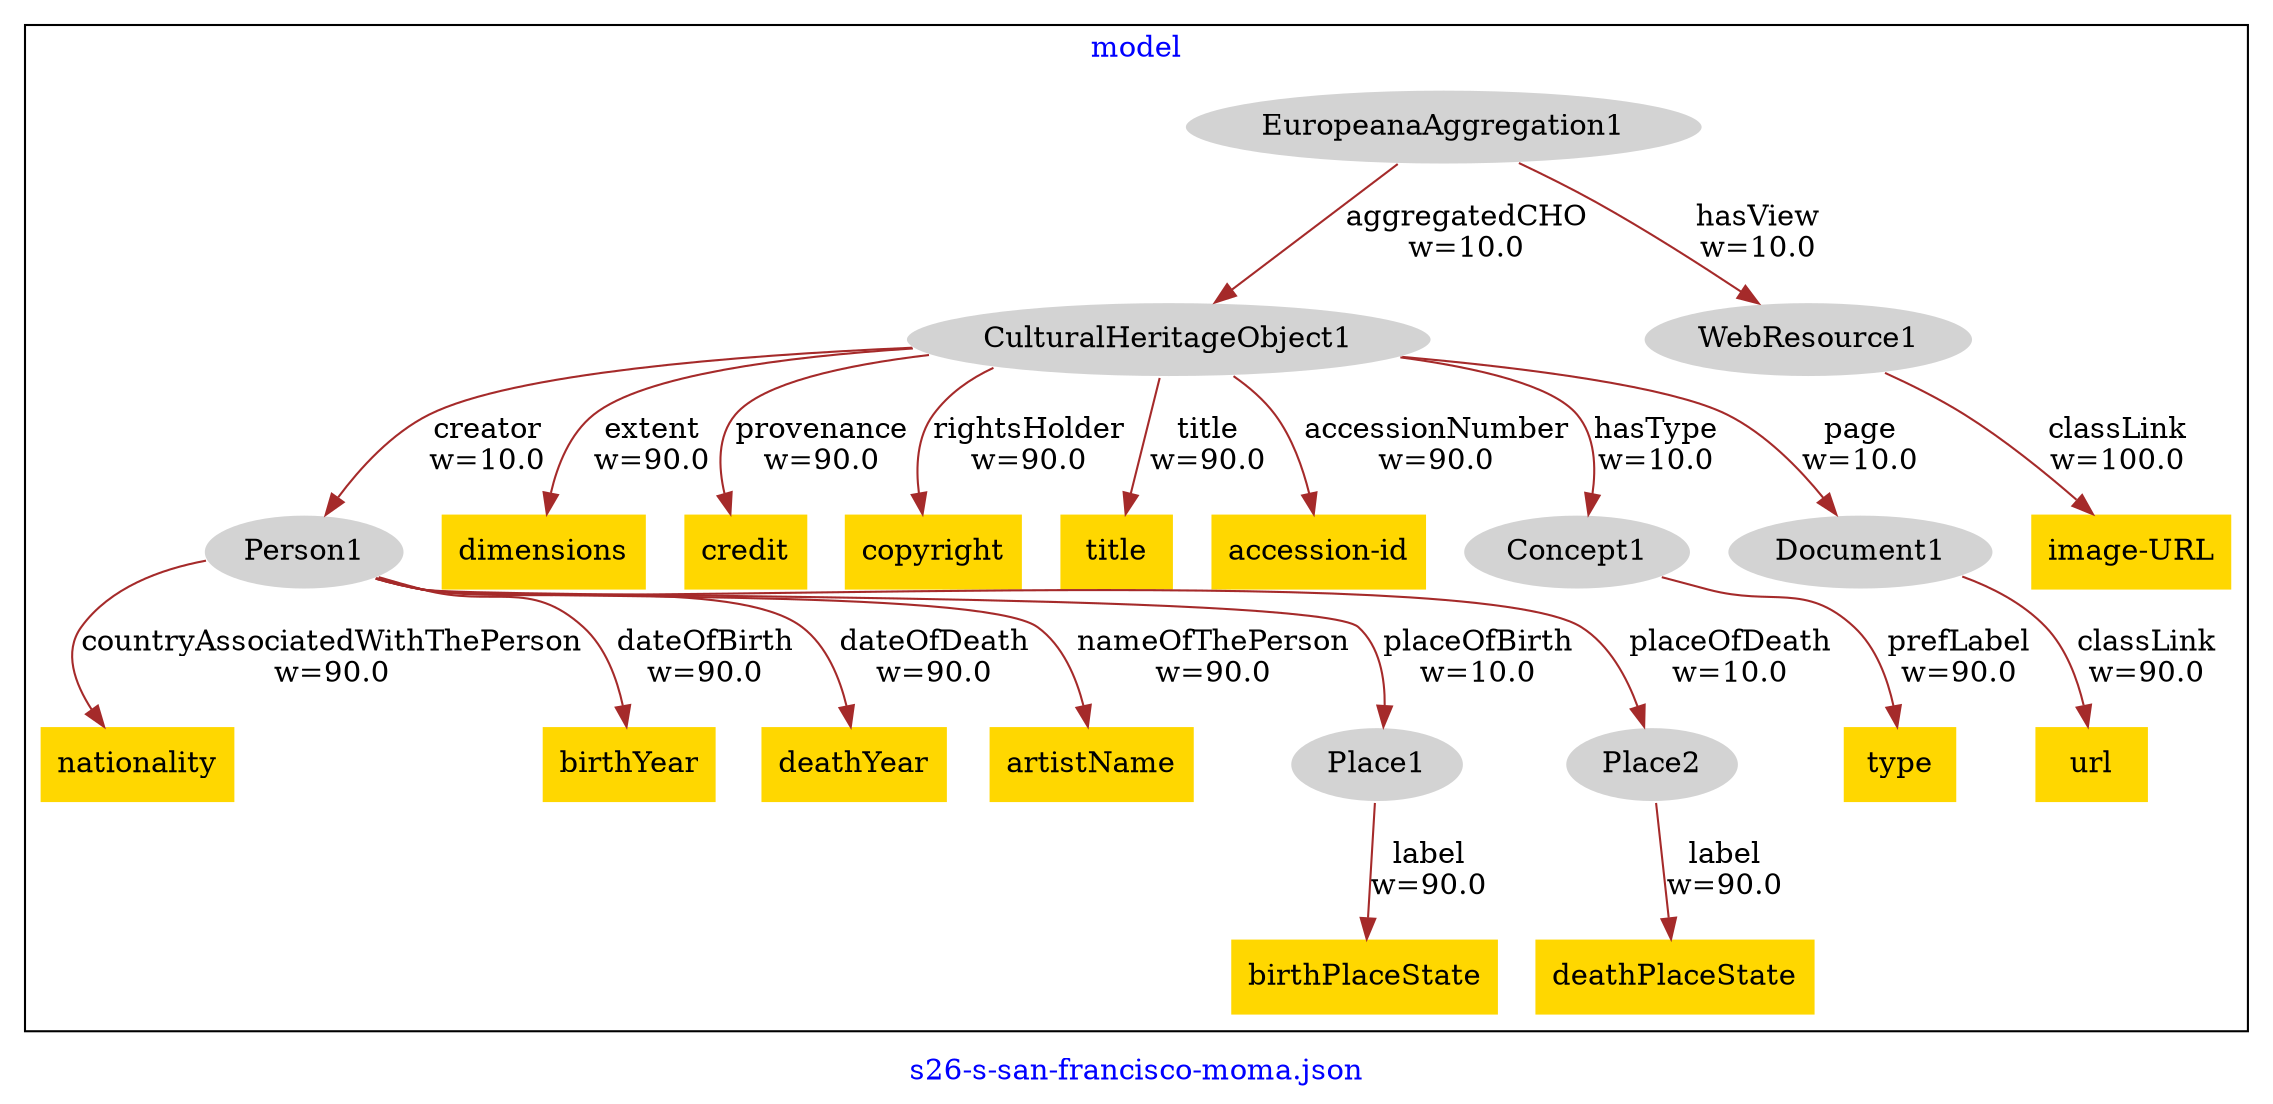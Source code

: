 digraph n0 {
fontcolor="blue"
remincross="true"
label="s26-s-san-francisco-moma.json"
subgraph cluster {
label="model"
n2[style="filled",color="white",fillcolor="lightgray",label="CulturalHeritageObject1\n"];
n3[style="filled",color="white",fillcolor="lightgray",label="Person1\n"];
n4[shape="plaintext",style="filled",fillcolor="gold",label="dimensions\n"];
n5[shape="plaintext",style="filled",fillcolor="gold",label="credit\n"];
n6[shape="plaintext",style="filled",fillcolor="gold",label="copyright\n"];
n7[shape="plaintext",style="filled",fillcolor="gold",label="title\n"];
n8[shape="plaintext",style="filled",fillcolor="gold",label="accession-id\n"];
n9[style="filled",color="white",fillcolor="lightgray",label="Concept1\n"];
n10[style="filled",color="white",fillcolor="lightgray",label="Document1\n"];
n11[shape="plaintext",style="filled",fillcolor="gold",label="nationality\n"];
n12[shape="plaintext",style="filled",fillcolor="gold",label="birthYear\n"];
n13[shape="plaintext",style="filled",fillcolor="gold",label="deathYear\n"];
n14[shape="plaintext",style="filled",fillcolor="gold",label="artistName\n"];
n15[style="filled",color="white",fillcolor="lightgray",label="Place1\n"];
n16[style="filled",color="white",fillcolor="lightgray",label="Place2\n"];
n17[shape="plaintext",style="filled",fillcolor="gold",label="birthPlaceState\n"];
n18[shape="plaintext",style="filled",fillcolor="gold",label="deathPlaceState\n"];
n19[style="filled",color="white",fillcolor="lightgray",label="EuropeanaAggregation1\n"];
n20[style="filled",color="white",fillcolor="lightgray",label="WebResource1\n"];
n21[shape="plaintext",style="filled",fillcolor="gold",label="image-URL\n"];
n22[shape="plaintext",style="filled",fillcolor="gold",label="type\n"];
n23[shape="plaintext",style="filled",fillcolor="gold",label="url\n"];
}
n2 -> n3[color="brown",fontcolor="black",label="creator\nw=10.0"]
n2 -> n4[color="brown",fontcolor="black",label="extent\nw=90.0"]
n2 -> n5[color="brown",fontcolor="black",label="provenance\nw=90.0"]
n2 -> n6[color="brown",fontcolor="black",label="rightsHolder\nw=90.0"]
n2 -> n7[color="brown",fontcolor="black",label="title\nw=90.0"]
n2 -> n8[color="brown",fontcolor="black",label="accessionNumber\nw=90.0"]
n2 -> n9[color="brown",fontcolor="black",label="hasType\nw=10.0"]
n2 -> n10[color="brown",fontcolor="black",label="page\nw=10.0"]
n3 -> n11[color="brown",fontcolor="black",label="countryAssociatedWithThePerson\nw=90.0"]
n3 -> n12[color="brown",fontcolor="black",label="dateOfBirth\nw=90.0"]
n3 -> n13[color="brown",fontcolor="black",label="dateOfDeath\nw=90.0"]
n3 -> n14[color="brown",fontcolor="black",label="nameOfThePerson\nw=90.0"]
n3 -> n15[color="brown",fontcolor="black",label="placeOfBirth\nw=10.0"]
n3 -> n16[color="brown",fontcolor="black",label="placeOfDeath\nw=10.0"]
n15 -> n17[color="brown",fontcolor="black",label="label\nw=90.0"]
n16 -> n18[color="brown",fontcolor="black",label="label\nw=90.0"]
n19 -> n2[color="brown",fontcolor="black",label="aggregatedCHO\nw=10.0"]
n19 -> n20[color="brown",fontcolor="black",label="hasView\nw=10.0"]
n20 -> n21[color="brown",fontcolor="black",label="classLink\nw=100.0"]
n9 -> n22[color="brown",fontcolor="black",label="prefLabel\nw=90.0"]
n10 -> n23[color="brown",fontcolor="black",label="classLink\nw=90.0"]
}
